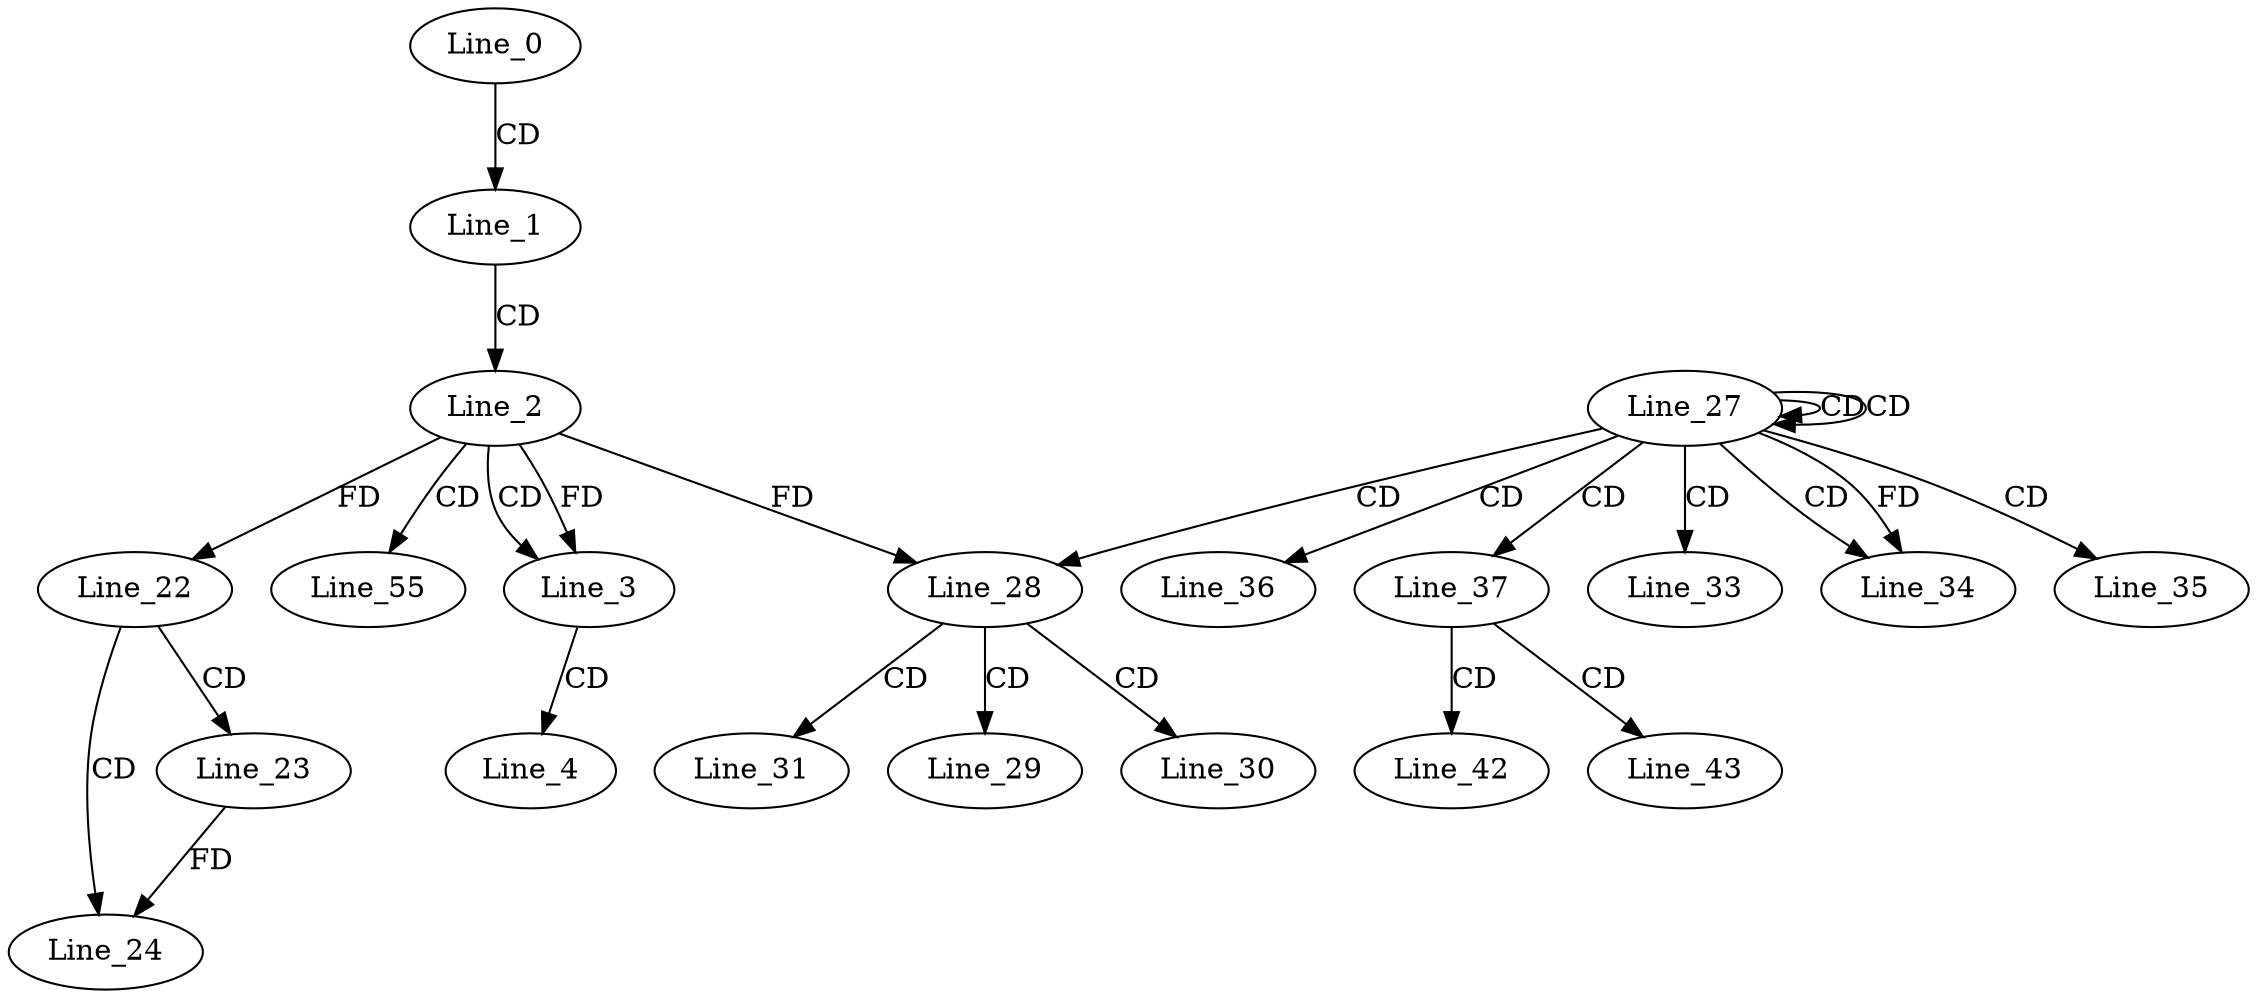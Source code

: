 digraph G {
  Line_0;
  Line_1;
  Line_2;
  Line_3;
  Line_3;
  Line_4;
  Line_22;
  Line_23;
  Line_24;
  Line_27;
  Line_27;
  Line_27;
  Line_27;
  Line_28;
  Line_28;
  Line_29;
  Line_30;
  Line_31;
  Line_33;
  Line_34;
  Line_34;
  Line_35;
  Line_36;
  Line_37;
  Line_42;
  Line_43;
  Line_55;
  Line_0 -> Line_1 [ label="CD" ];
  Line_1 -> Line_2 [ label="CD" ];
  Line_2 -> Line_3 [ label="CD" ];
  Line_2 -> Line_3 [ label="FD" ];
  Line_3 -> Line_4 [ label="CD" ];
  Line_2 -> Line_22 [ label="FD" ];
  Line_22 -> Line_23 [ label="CD" ];
  Line_22 -> Line_24 [ label="CD" ];
  Line_23 -> Line_24 [ label="FD" ];
  Line_27 -> Line_27 [ label="CD" ];
  Line_27 -> Line_27 [ label="CD" ];
  Line_27 -> Line_28 [ label="CD" ];
  Line_2 -> Line_28 [ label="FD" ];
  Line_28 -> Line_29 [ label="CD" ];
  Line_28 -> Line_30 [ label="CD" ];
  Line_28 -> Line_31 [ label="CD" ];
  Line_27 -> Line_33 [ label="CD" ];
  Line_27 -> Line_34 [ label="CD" ];
  Line_27 -> Line_34 [ label="FD" ];
  Line_27 -> Line_35 [ label="CD" ];
  Line_27 -> Line_36 [ label="CD" ];
  Line_27 -> Line_37 [ label="CD" ];
  Line_37 -> Line_42 [ label="CD" ];
  Line_37 -> Line_43 [ label="CD" ];
  Line_2 -> Line_55 [ label="CD" ];
}

